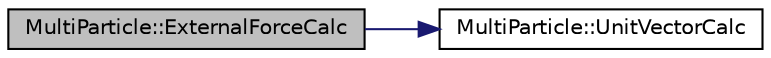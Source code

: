 digraph "MultiParticle::ExternalForceCalc"
{
 // LATEX_PDF_SIZE
  edge [fontname="Helvetica",fontsize="10",labelfontname="Helvetica",labelfontsize="10"];
  node [fontname="Helvetica",fontsize="10",shape=record];
  rankdir="LR";
  Node1 [label="MultiParticle::ExternalForceCalc",height=0.2,width=0.4,color="black", fillcolor="grey75", style="filled", fontcolor="black",tooltip="Air Force and Disturbance calc"];
  Node1 -> Node2 [color="midnightblue",fontsize="10",style="solid"];
  Node2 [label="MultiParticle::UnitVectorCalc",height=0.2,width=0.4,color="black", fillcolor="white", style="filled",URL="$classMultiParticle.html#a041e8e3286a6ccdf854e7261b30dd0be",tooltip=" "];
}
